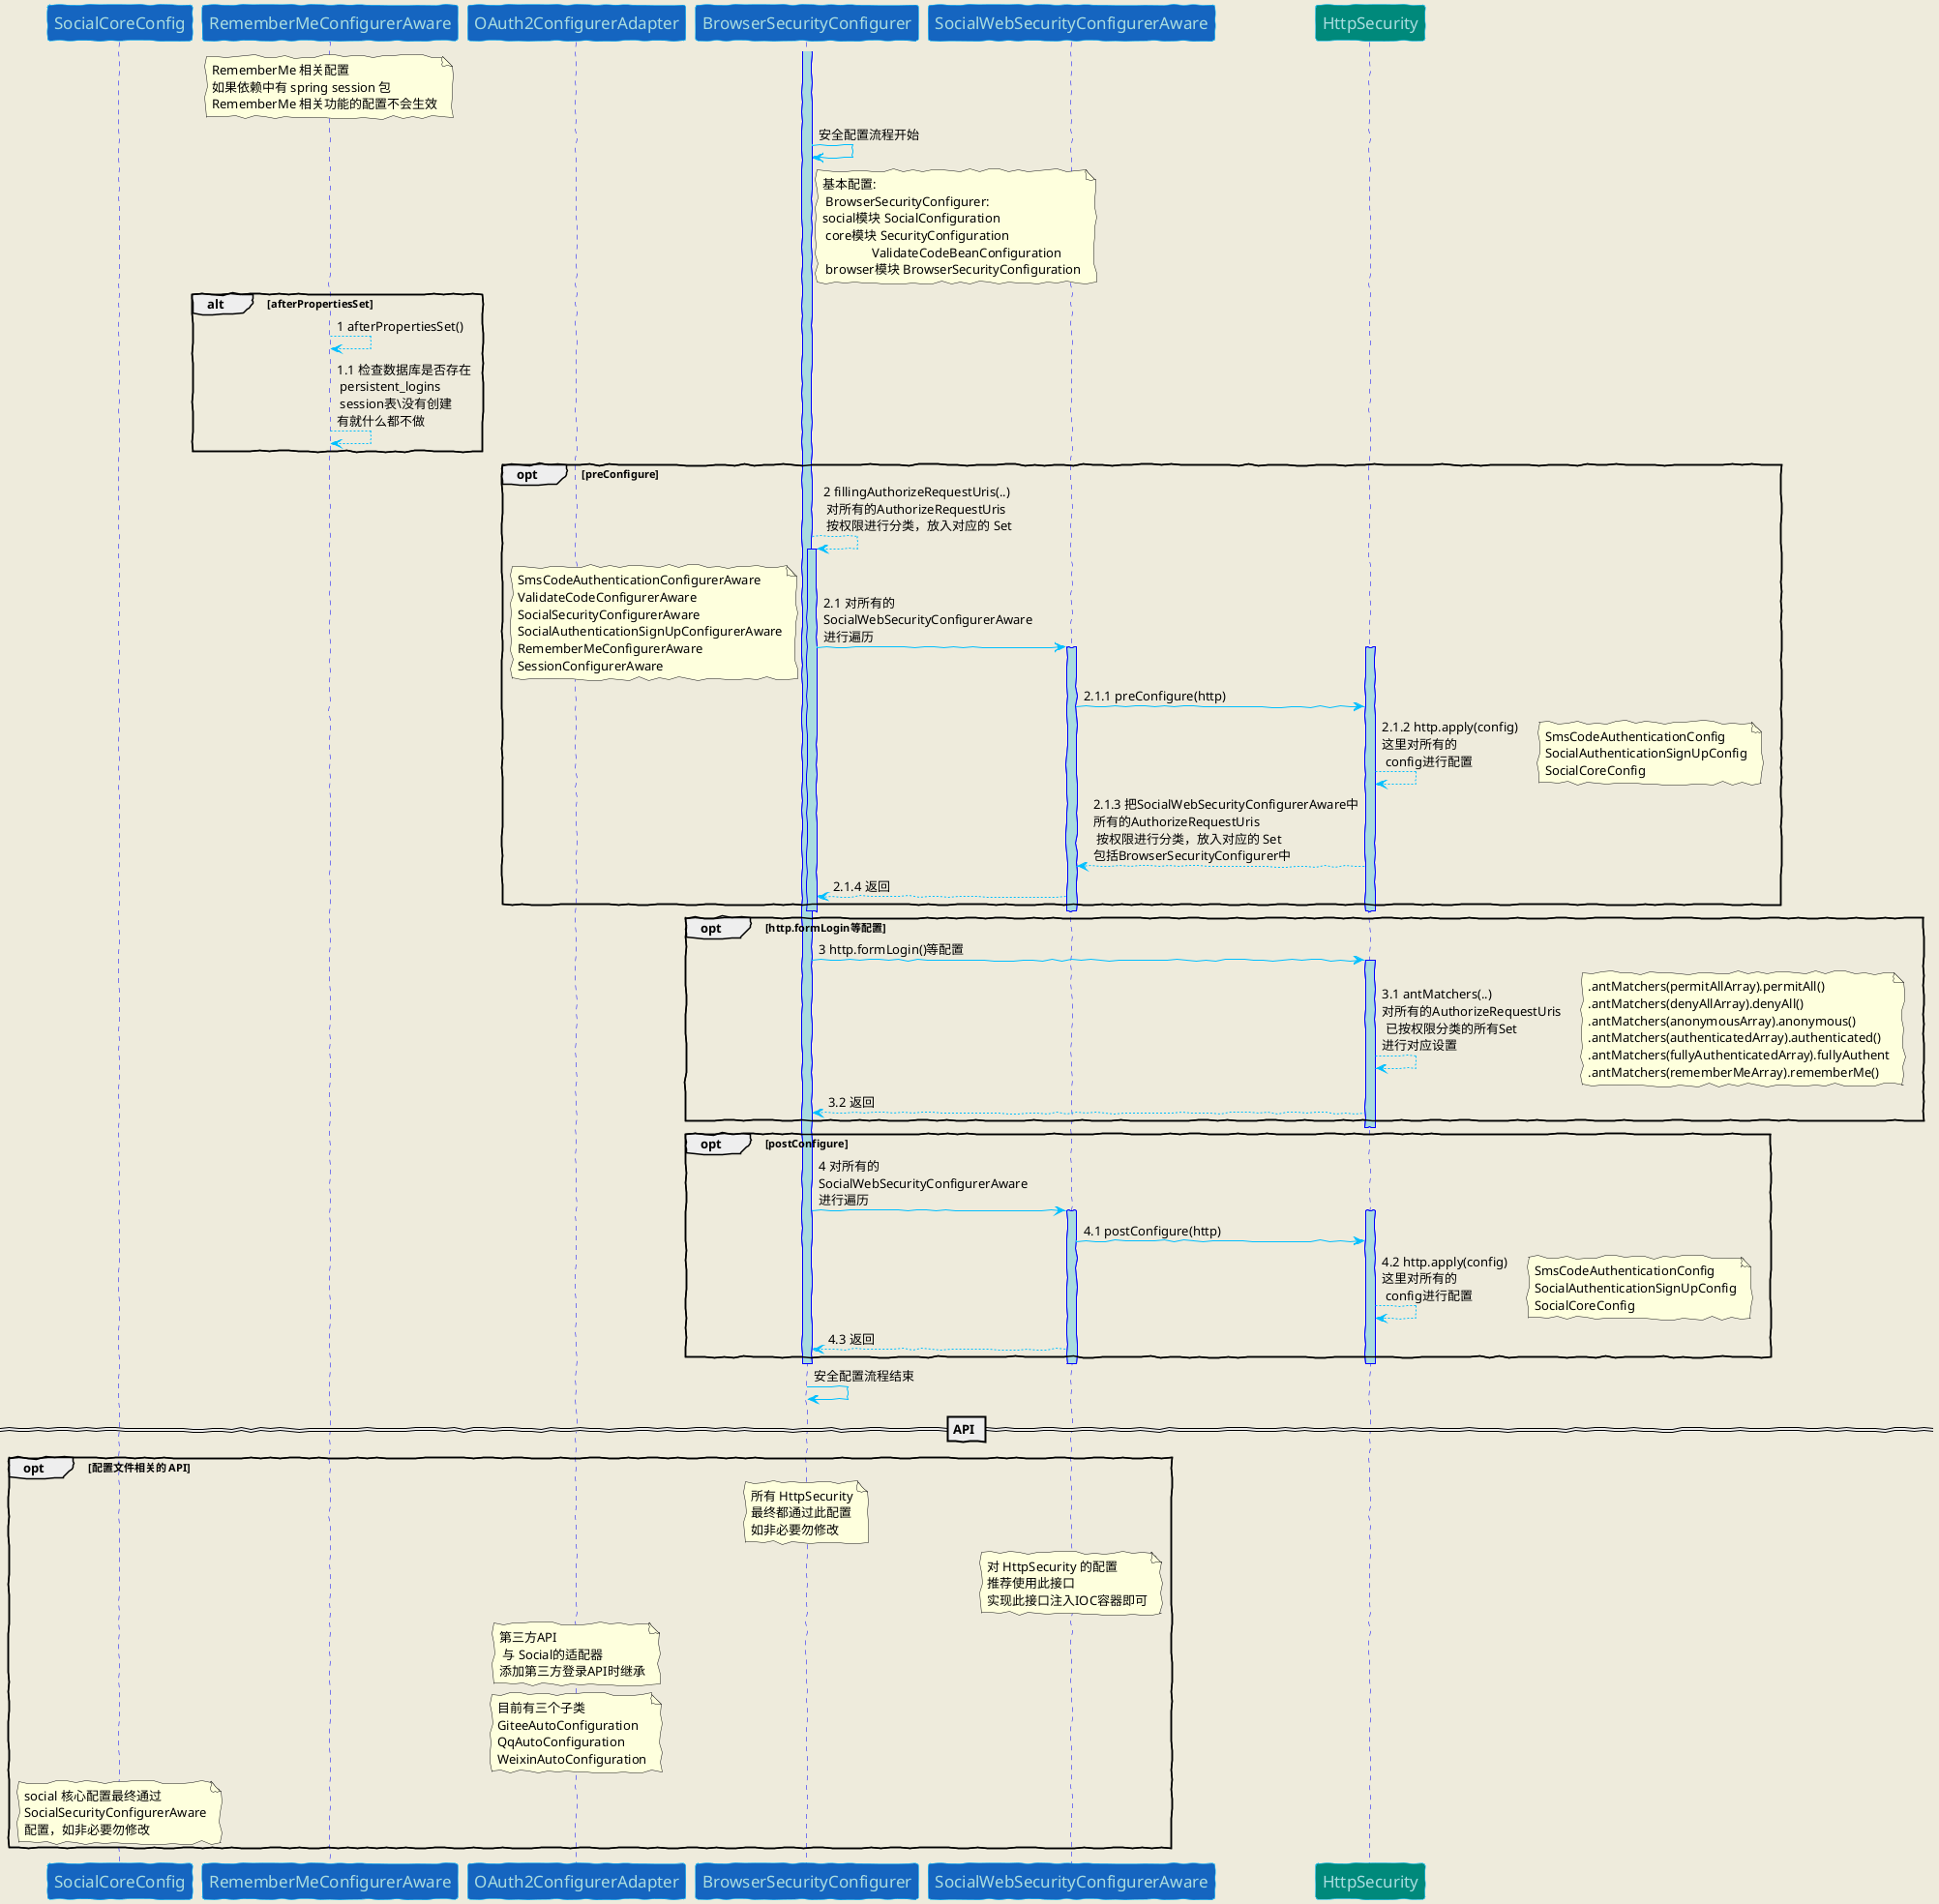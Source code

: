 @startuml

skinparam backgroundColor #EEEBDC
skinparam handwritten true
skinparam sequence {
ArrowColor DeepSkyBlue
ActorBorderColor DeepSkyBlue
LifeLineBorderColor blue
LifeLineBackgroundColor #A9DCDF
ParticipantBorderColor DeepSkyBlue
ParticipantBackgroundColor #00897b
ParticipantFontName Impact
ParticipantFontSize 17
ParticipantFontColor #A9DCDF
ActorBackgroundColor aqua
ActorFontColor DeepSkyBlue
ActorFontSize 17
ActorFontName Aapex
}
participant "SocialCoreConfig"  #1565c0
participant "RememberMeConfigurerAware"  #1565c0
note over RememberMeConfigurerAware: RememberMe 相关配置\n\
如果依赖中有 spring session 包\n\
RememberMe 相关功能的配置不会生效

participant "OAuth2ConfigurerAdapter"  #1565c0

participant "BrowserSecurityConfigurer" #1565c0
BrowserSecurityConfigurer -> BrowserSecurityConfigurer: 安全配置流程开始
note right BrowserSecurityConfigurer: 基本配置:\n BrowserSecurityConfigurer: \n\
social模块 SocialConfiguration\n core模块 SecurityConfiguration\n\
               ValidateCodeBeanConfiguration\n browser模块 BrowserSecurityConfiguration
alt afterPropertiesSet
RememberMeConfigurerAware --> RememberMeConfigurerAware: 1 afterPropertiesSet()
RememberMeConfigurerAware --> RememberMeConfigurerAware: 1.1 检查数据库是否存在\n persistent_logins\n session表\没有创建\n有就什么都不做
end
activate BrowserSecurityConfigurer
opt preConfigure
BrowserSecurityConfigurer --> BrowserSecurityConfigurer: 2 fillingAuthorizeRequestUris(..)\n 对所有的AuthorizeRequestUris\n 按权限进行分类，放入对应的 Set
activate BrowserSecurityConfigurer
participant "SocialWebSecurityConfigurerAware" #1565c0
BrowserSecurityConfigurer -> SocialWebSecurityConfigurerAware: 2.1 对所有的\nSocialWebSecurityConfigurerAware\n进行遍历
note left : SmsCodeAuthenticationConfigurerAware\n\
ValidateCodeConfigurerAware\n\
SocialSecurityConfigurerAware\n\
SocialAuthenticationSignUpConfigurerAware\n\
RememberMeConfigurerAware\n\
SessionConfigurerAware
activate SocialWebSecurityConfigurerAware
activate HttpSecurity
SocialWebSecurityConfigurerAware -> HttpSecurity: 2.1.1 preConfigure(http)
HttpSecurity --> HttpSecurity: 2.1.2 http.apply(config)\n这里对所有的\n config进行配置
note right : SmsCodeAuthenticationConfig\n\
SocialAuthenticationSignUpConfig\n\
SocialCoreConfig
HttpSecurity --> SocialWebSecurityConfigurerAware: 2.1.3 把SocialWebSecurityConfigurerAware中\n所有的AuthorizeRequestUris\n 按权限进行分类，放入对应的 Set\n包括BrowserSecurityConfigurer中
SocialWebSecurityConfigurerAware --> BrowserSecurityConfigurer: 2.1.4 返回
end
deactivate HttpSecurity
deactivate SocialWebSecurityConfigurerAware
deactivate BrowserSecurityConfigurer
opt http.formLogin等配置
BrowserSecurityConfigurer -> HttpSecurity: 3 http.formLogin()等配置
activate HttpSecurity
HttpSecurity --> HttpSecurity: 3.1 antMatchers(..)\n对所有的AuthorizeRequestUris\n 已按权限分类的所有Set\n进行对应设置
note right : .antMatchers(permitAllArray).permitAll()\n\
.antMatchers(denyAllArray).denyAll()\n\
.antMatchers(anonymousArray).anonymous()\n\
.antMatchers(authenticatedArray).authenticated()\n\
.antMatchers(fullyAuthenticatedArray).fullyAuthent\n\
.antMatchers(rememberMeArray).rememberMe()
HttpSecurity --> BrowserSecurityConfigurer: 3.2 返回
end
deactivate HttpSecurity
activate BrowserSecurityConfigurer
opt postConfigure
BrowserSecurityConfigurer -> SocialWebSecurityConfigurerAware: 4 对所有的\nSocialWebSecurityConfigurerAware\n进行遍历
activate SocialWebSecurityConfigurerAware
activate HttpSecurity
SocialWebSecurityConfigurerAware -> HttpSecurity: 4.1 postConfigure(http)
HttpSecurity --> HttpSecurity: 4.2 http.apply(config)\n这里对所有的\n config进行配置
note right : SmsCodeAuthenticationConfig\n\
SocialAuthenticationSignUpConfig\n\
SocialCoreConfig

SocialWebSecurityConfigurerAware --> BrowserSecurityConfigurer: 4.3 返回
end
deactivate HttpSecurity
deactivate SocialWebSecurityConfigurerAware
deactivate BrowserSecurityConfigurer

deactivate BrowserSecurityConfigurer

BrowserSecurityConfigurer -> BrowserSecurityConfigurer: 安全配置流程结束

== API ==
opt 配置文件相关的 API
note over BrowserSecurityConfigurer: 所有 HttpSecurity\n最终都通过此配置\n如非必要勿修改
note over SocialWebSecurityConfigurerAware: 对 HttpSecurity 的配置\n推荐使用此接口\n实现此接口注入IOC容器即可

note over OAuth2ConfigurerAdapter: 第三方API\n 与 Social的适配器\n添加第三方登录API时继承
note over OAuth2ConfigurerAdapter: 目前有三个子类\nGiteeAutoConfiguration\nQqAutoConfiguration\nWeixinAutoConfiguration
note over SocialCoreConfig: social 核心配置最终通过\nSocialSecurityConfigurerAware\n配置，如非必要勿修改

end

@enduml